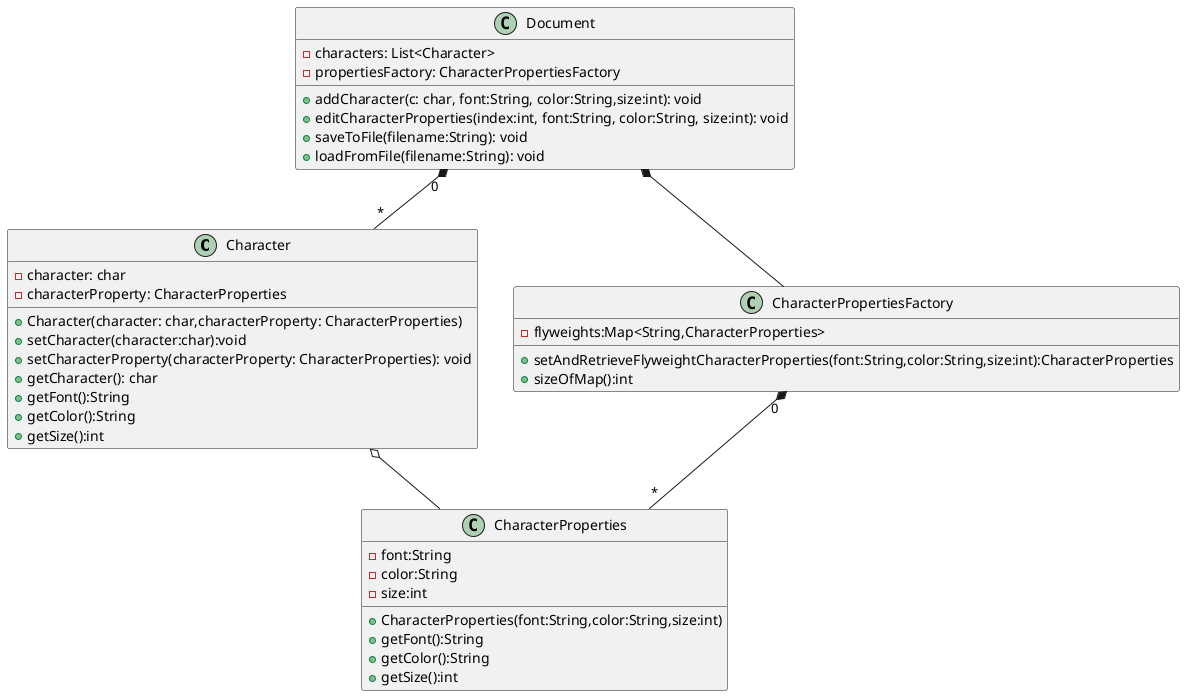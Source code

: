 @startuml
'https://plantuml.com/class-diagram

class Character
class CharacterProperties
class CharacterPropertiesFactory
class Document

Document "0"*-- "*" Character
Document *--  CharacterPropertiesFactory
Character o--CharacterProperties
CharacterPropertiesFactory "0"*--"*"CharacterProperties

class Document{
    - characters: List<Character>
    - propertiesFactory: CharacterPropertiesFactory
    + addCharacter(c: char, font:String, color:String,size:int): void
    + editCharacterProperties(index:int, font:String, color:String, size:int): void
    + saveToFile(filename:String): void
    + loadFromFile(filename:String): void
}

class Character{
    -character: char
    -characterProperty: CharacterProperties
    +Character(character: char,characterProperty: CharacterProperties)
    +setCharacter(character:char):void
    +setCharacterProperty(characterProperty: CharacterProperties): void
    +getCharacter(): char
    +getFont():String
    +getColor():String
    +getSize():int
}

class CharacterPropertiesFactory{
    -flyweights:Map<String,CharacterProperties>
    +setAndRetrieveFlyweightCharacterProperties(font:String,color:String,size:int):CharacterProperties
    +sizeOfMap():int
}

class CharacterProperties{
    -font:String
    -color:String
    -size:int
    +CharacterProperties(font:String,color:String,size:int)
    +getFont():String
    +getColor():String
    +getSize():int
}

@enduml